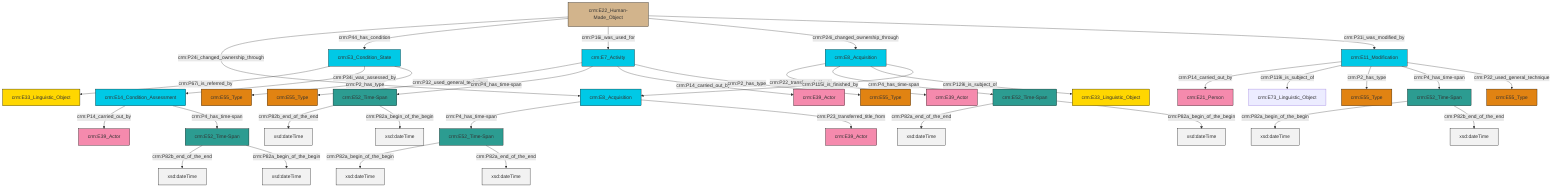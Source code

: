 graph TD
classDef Literal fill:#f2f2f2,stroke:#000000;
classDef CRM_Entity fill:#FFFFFF,stroke:#000000;
classDef Temporal_Entity fill:#00C9E6, stroke:#000000;
classDef Type fill:#E18312, stroke:#000000;
classDef Time-Span fill:#2C9C91, stroke:#000000;
classDef Appellation fill:#FFEB7F, stroke:#000000;
classDef Place fill:#008836, stroke:#000000;
classDef Persistent_Item fill:#B266B2, stroke:#000000;
classDef Conceptual_Object fill:#FFD700, stroke:#000000;
classDef Physical_Thing fill:#D2B48C, stroke:#000000;
classDef Actor fill:#f58aad, stroke:#000000;
classDef PC_Classes fill:#4ce600, stroke:#000000;
classDef Multi fill:#cccccc,stroke:#000000;

6["crm:E3_Condition_State"]:::Temporal_Entity -->|crm:P67i_is_referred_by| 8["crm:E33_Linguistic_Object"]:::Conceptual_Object
2["crm:E52_Time-Span"]:::Time-Span -->|crm:P82a_begin_of_the_begin| 9[xsd:dateTime]:::Literal
12["crm:E7_Activity"]:::Temporal_Entity -->|crm:P32_used_general_technique| 13["crm:E55_Type"]:::Type
14["crm:E8_Acquisition"]:::Temporal_Entity -->|crm:P22_transferred_title_to| 15["crm:E39_Actor"]:::Actor
16["crm:E8_Acquisition"]:::Temporal_Entity -->|crm:P4_has_time-span| 17["crm:E52_Time-Span"]:::Time-Span
12["crm:E7_Activity"]:::Temporal_Entity -->|crm:P4_has_time-span| 19["crm:E52_Time-Span"]:::Time-Span
4["crm:E11_Modification"]:::Temporal_Entity -->|crm:P14_carried_out_by| 22["crm:E21_Person"]:::Actor
12["crm:E7_Activity"]:::Temporal_Entity -->|crm:P14_carried_out_by| 23["crm:E39_Actor"]:::Actor
26["crm:E52_Time-Span"]:::Time-Span -->|crm:P82a_end_of_the_end| 27[xsd:dateTime]:::Literal
30["crm:E14_Condition_Assessment"]:::Temporal_Entity -->|crm:P14_carried_out_by| 31["crm:E39_Actor"]:::Actor
14["crm:E8_Acquisition"]:::Temporal_Entity -->|crm:P4_has_time-span| 26["crm:E52_Time-Span"]:::Time-Span
0["crm:E22_Human-Made_Object"]:::Physical_Thing -->|crm:P24i_changed_ownership_through| 16["crm:E8_Acquisition"]:::Temporal_Entity
14["crm:E8_Acquisition"]:::Temporal_Entity -->|crm:P129i_is_subject_of| 34["crm:E33_Linguistic_Object"]:::Conceptual_Object
4["crm:E11_Modification"]:::Temporal_Entity -->|crm:P119i_is_subject_of| 20["crm:E73_Linguistic_Object"]:::Default
12["crm:E7_Activity"]:::Temporal_Entity -->|crm:P2_has_type| 35["crm:E55_Type"]:::Type
2["crm:E52_Time-Span"]:::Time-Span -->|crm:P82b_end_of_the_end| 37[xsd:dateTime]:::Literal
6["crm:E3_Condition_State"]:::Temporal_Entity -->|crm:P34i_was_assessed_by| 30["crm:E14_Condition_Assessment"]:::Temporal_Entity
17["crm:E52_Time-Span"]:::Time-Span -->|crm:P82a_begin_of_the_begin| 38[xsd:dateTime]:::Literal
0["crm:E22_Human-Made_Object"]:::Physical_Thing -->|crm:P44_has_condition| 6["crm:E3_Condition_State"]:::Temporal_Entity
17["crm:E52_Time-Span"]:::Time-Span -->|crm:P82a_end_of_the_end| 39[xsd:dateTime]:::Literal
19["crm:E52_Time-Span"]:::Time-Span -->|crm:P82b_end_of_the_end| 41[xsd:dateTime]:::Literal
26["crm:E52_Time-Span"]:::Time-Span -->|crm:P82a_begin_of_the_begin| 44[xsd:dateTime]:::Literal
16["crm:E8_Acquisition"]:::Temporal_Entity -->|crm:P23_transferred_title_from| 45["crm:E39_Actor"]:::Actor
0["crm:E22_Human-Made_Object"]:::Physical_Thing -->|crm:P16i_was_used_for| 12["crm:E7_Activity"]:::Temporal_Entity
4["crm:E11_Modification"]:::Temporal_Entity -->|crm:P2_has_type| 32["crm:E55_Type"]:::Type
4["crm:E11_Modification"]:::Temporal_Entity -->|crm:P4_has_time-span| 2["crm:E52_Time-Span"]:::Time-Span
0["crm:E22_Human-Made_Object"]:::Physical_Thing -->|crm:P24i_changed_ownership_through| 14["crm:E8_Acquisition"]:::Temporal_Entity
30["crm:E14_Condition_Assessment"]:::Temporal_Entity -->|crm:P4_has_time-span| 24["crm:E52_Time-Span"]:::Time-Span
6["crm:E3_Condition_State"]:::Temporal_Entity -->|crm:P2_has_type| 10["crm:E55_Type"]:::Type
24["crm:E52_Time-Span"]:::Time-Span -->|crm:P82b_end_of_the_end| 52[xsd:dateTime]:::Literal
14["crm:E8_Acquisition"]:::Temporal_Entity -->|crm:P115i_is_finished_by| 16["crm:E8_Acquisition"]:::Temporal_Entity
4["crm:E11_Modification"]:::Temporal_Entity -->|crm:P32_used_general_technique| 47["crm:E55_Type"]:::Type
24["crm:E52_Time-Span"]:::Time-Span -->|crm:P82a_begin_of_the_begin| 54[xsd:dateTime]:::Literal
0["crm:E22_Human-Made_Object"]:::Physical_Thing -->|crm:P31i_was_modified_by| 4["crm:E11_Modification"]:::Temporal_Entity
19["crm:E52_Time-Span"]:::Time-Span -->|crm:P82a_begin_of_the_begin| 58[xsd:dateTime]:::Literal